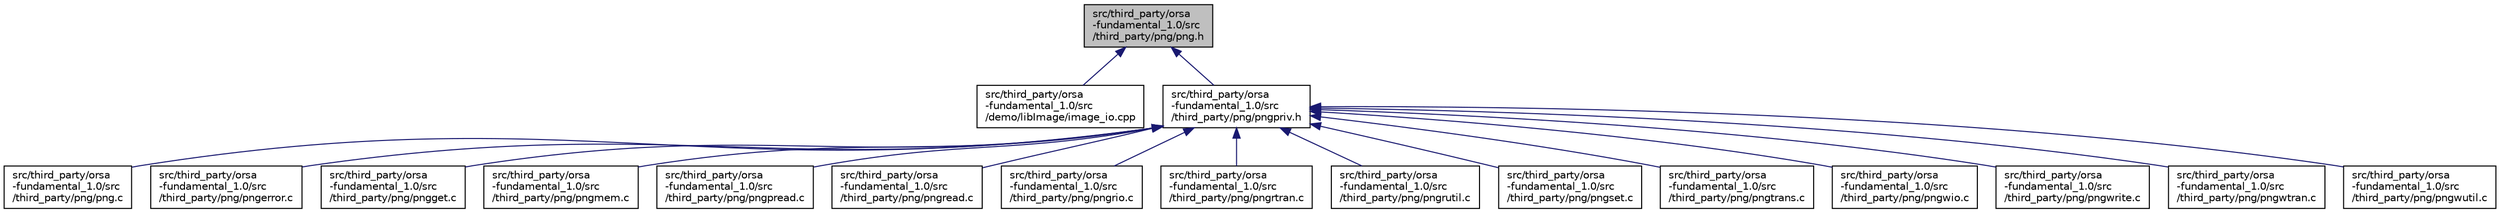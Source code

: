 digraph "src/third_party/orsa-fundamental_1.0/src/third_party/png/png.h"
{
  edge [fontname="Helvetica",fontsize="10",labelfontname="Helvetica",labelfontsize="10"];
  node [fontname="Helvetica",fontsize="10",shape=record];
  Node1 [label="src/third_party/orsa\l-fundamental_1.0/src\l/third_party/png/png.h",height=0.2,width=0.4,color="black", fillcolor="grey75", style="filled", fontcolor="black"];
  Node1 -> Node2 [dir="back",color="midnightblue",fontsize="10",style="solid",fontname="Helvetica"];
  Node2 [label="src/third_party/orsa\l-fundamental_1.0/src\l/demo/libImage/image_io.cpp",height=0.2,width=0.4,color="black", fillcolor="white", style="filled",URL="$image__io_8cpp.html"];
  Node1 -> Node3 [dir="back",color="midnightblue",fontsize="10",style="solid",fontname="Helvetica"];
  Node3 [label="src/third_party/orsa\l-fundamental_1.0/src\l/third_party/png/pngpriv.h",height=0.2,width=0.4,color="black", fillcolor="white", style="filled",URL="$pngpriv_8h.html"];
  Node3 -> Node4 [dir="back",color="midnightblue",fontsize="10",style="solid",fontname="Helvetica"];
  Node4 [label="src/third_party/orsa\l-fundamental_1.0/src\l/third_party/png/png.c",height=0.2,width=0.4,color="black", fillcolor="white", style="filled",URL="$png_8c.html"];
  Node3 -> Node5 [dir="back",color="midnightblue",fontsize="10",style="solid",fontname="Helvetica"];
  Node5 [label="src/third_party/orsa\l-fundamental_1.0/src\l/third_party/png/pngerror.c",height=0.2,width=0.4,color="black", fillcolor="white", style="filled",URL="$pngerror_8c.html"];
  Node3 -> Node6 [dir="back",color="midnightblue",fontsize="10",style="solid",fontname="Helvetica"];
  Node6 [label="src/third_party/orsa\l-fundamental_1.0/src\l/third_party/png/pngget.c",height=0.2,width=0.4,color="black", fillcolor="white", style="filled",URL="$pngget_8c.html"];
  Node3 -> Node7 [dir="back",color="midnightblue",fontsize="10",style="solid",fontname="Helvetica"];
  Node7 [label="src/third_party/orsa\l-fundamental_1.0/src\l/third_party/png/pngmem.c",height=0.2,width=0.4,color="black", fillcolor="white", style="filled",URL="$pngmem_8c.html"];
  Node3 -> Node8 [dir="back",color="midnightblue",fontsize="10",style="solid",fontname="Helvetica"];
  Node8 [label="src/third_party/orsa\l-fundamental_1.0/src\l/third_party/png/pngpread.c",height=0.2,width=0.4,color="black", fillcolor="white", style="filled",URL="$pngpread_8c.html"];
  Node3 -> Node9 [dir="back",color="midnightblue",fontsize="10",style="solid",fontname="Helvetica"];
  Node9 [label="src/third_party/orsa\l-fundamental_1.0/src\l/third_party/png/pngread.c",height=0.2,width=0.4,color="black", fillcolor="white", style="filled",URL="$pngread_8c.html"];
  Node3 -> Node10 [dir="back",color="midnightblue",fontsize="10",style="solid",fontname="Helvetica"];
  Node10 [label="src/third_party/orsa\l-fundamental_1.0/src\l/third_party/png/pngrio.c",height=0.2,width=0.4,color="black", fillcolor="white", style="filled",URL="$pngrio_8c.html"];
  Node3 -> Node11 [dir="back",color="midnightblue",fontsize="10",style="solid",fontname="Helvetica"];
  Node11 [label="src/third_party/orsa\l-fundamental_1.0/src\l/third_party/png/pngrtran.c",height=0.2,width=0.4,color="black", fillcolor="white", style="filled",URL="$pngrtran_8c.html"];
  Node3 -> Node12 [dir="back",color="midnightblue",fontsize="10",style="solid",fontname="Helvetica"];
  Node12 [label="src/third_party/orsa\l-fundamental_1.0/src\l/third_party/png/pngrutil.c",height=0.2,width=0.4,color="black", fillcolor="white", style="filled",URL="$pngrutil_8c.html"];
  Node3 -> Node13 [dir="back",color="midnightblue",fontsize="10",style="solid",fontname="Helvetica"];
  Node13 [label="src/third_party/orsa\l-fundamental_1.0/src\l/third_party/png/pngset.c",height=0.2,width=0.4,color="black", fillcolor="white", style="filled",URL="$pngset_8c.html"];
  Node3 -> Node14 [dir="back",color="midnightblue",fontsize="10",style="solid",fontname="Helvetica"];
  Node14 [label="src/third_party/orsa\l-fundamental_1.0/src\l/third_party/png/pngtrans.c",height=0.2,width=0.4,color="black", fillcolor="white", style="filled",URL="$pngtrans_8c.html"];
  Node3 -> Node15 [dir="back",color="midnightblue",fontsize="10",style="solid",fontname="Helvetica"];
  Node15 [label="src/third_party/orsa\l-fundamental_1.0/src\l/third_party/png/pngwio.c",height=0.2,width=0.4,color="black", fillcolor="white", style="filled",URL="$pngwio_8c.html"];
  Node3 -> Node16 [dir="back",color="midnightblue",fontsize="10",style="solid",fontname="Helvetica"];
  Node16 [label="src/third_party/orsa\l-fundamental_1.0/src\l/third_party/png/pngwrite.c",height=0.2,width=0.4,color="black", fillcolor="white", style="filled",URL="$pngwrite_8c.html"];
  Node3 -> Node17 [dir="back",color="midnightblue",fontsize="10",style="solid",fontname="Helvetica"];
  Node17 [label="src/third_party/orsa\l-fundamental_1.0/src\l/third_party/png/pngwtran.c",height=0.2,width=0.4,color="black", fillcolor="white", style="filled",URL="$pngwtran_8c.html"];
  Node3 -> Node18 [dir="back",color="midnightblue",fontsize="10",style="solid",fontname="Helvetica"];
  Node18 [label="src/third_party/orsa\l-fundamental_1.0/src\l/third_party/png/pngwutil.c",height=0.2,width=0.4,color="black", fillcolor="white", style="filled",URL="$pngwutil_8c.html"];
}
